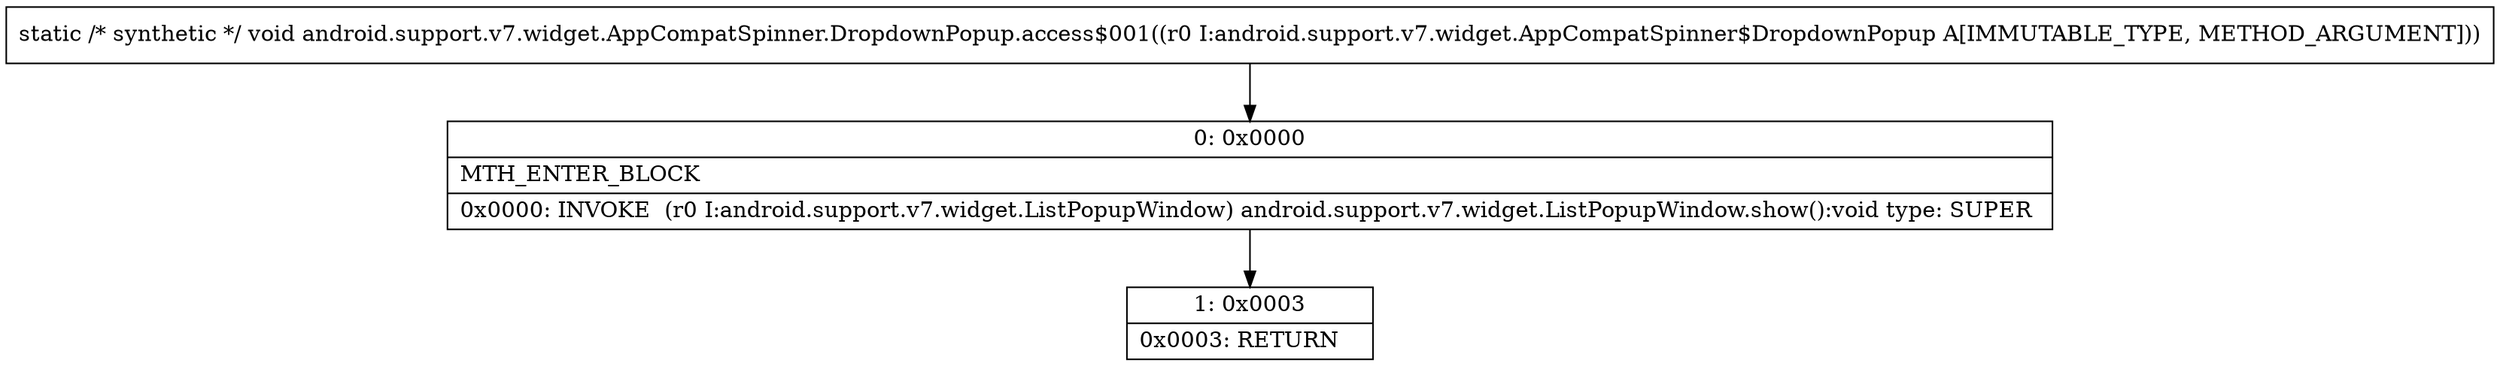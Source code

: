 digraph "CFG forandroid.support.v7.widget.AppCompatSpinner.DropdownPopup.access$001(Landroid\/support\/v7\/widget\/AppCompatSpinner$DropdownPopup;)V" {
Node_0 [shape=record,label="{0\:\ 0x0000|MTH_ENTER_BLOCK\l|0x0000: INVOKE  (r0 I:android.support.v7.widget.ListPopupWindow) android.support.v7.widget.ListPopupWindow.show():void type: SUPER \l}"];
Node_1 [shape=record,label="{1\:\ 0x0003|0x0003: RETURN   \l}"];
MethodNode[shape=record,label="{static \/* synthetic *\/ void android.support.v7.widget.AppCompatSpinner.DropdownPopup.access$001((r0 I:android.support.v7.widget.AppCompatSpinner$DropdownPopup A[IMMUTABLE_TYPE, METHOD_ARGUMENT])) }"];
MethodNode -> Node_0;
Node_0 -> Node_1;
}

